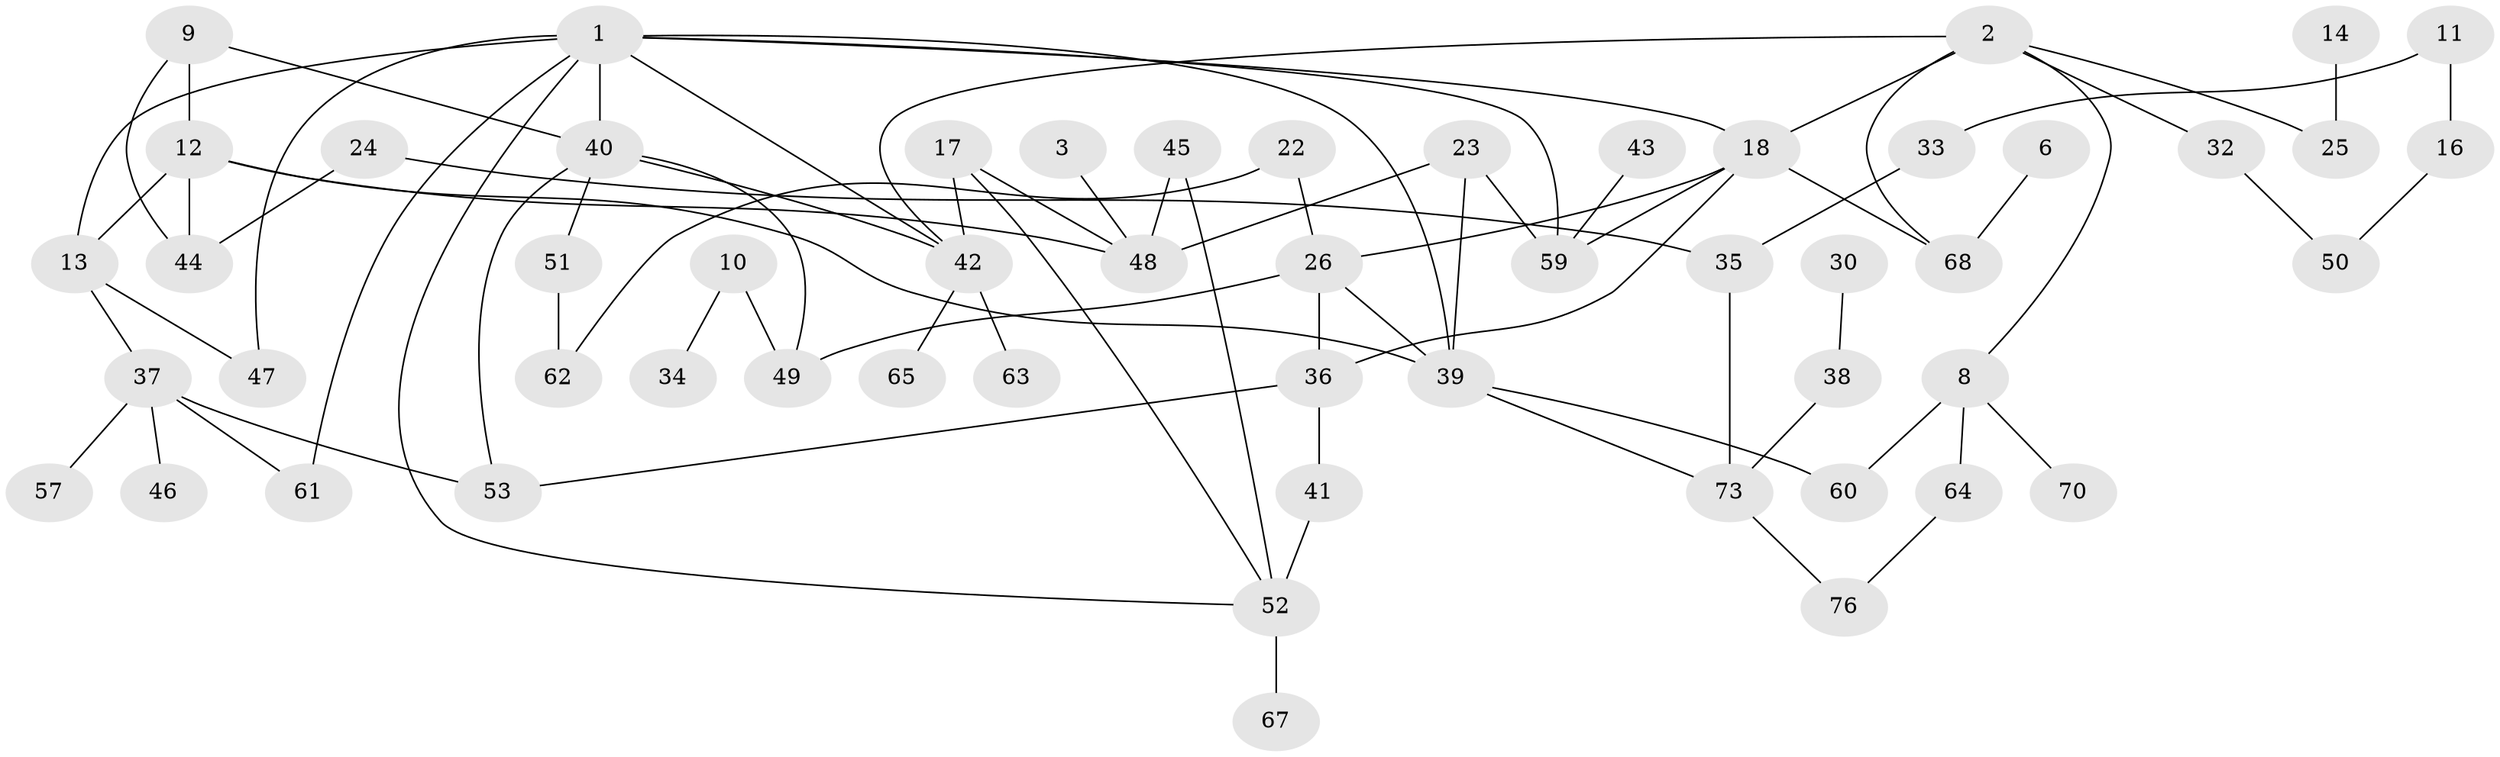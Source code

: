 // original degree distribution, {2: 0.2698412698412698, 4: 0.1349206349206349, 0: 0.15079365079365079, 3: 0.14285714285714285, 1: 0.25396825396825395, 6: 0.031746031746031744, 5: 0.007936507936507936, 7: 0.007936507936507936}
// Generated by graph-tools (version 1.1) at 2025/48/03/04/25 22:48:09]
// undirected, 55 vertices, 79 edges
graph export_dot {
  node [color=gray90,style=filled];
  1;
  2;
  3;
  6;
  8;
  9;
  10;
  11;
  12;
  13;
  14;
  16;
  17;
  18;
  22;
  23;
  24;
  25;
  26;
  30;
  32;
  33;
  34;
  35;
  36;
  37;
  38;
  39;
  40;
  41;
  42;
  43;
  44;
  45;
  46;
  47;
  48;
  49;
  50;
  51;
  52;
  53;
  57;
  59;
  60;
  61;
  62;
  63;
  64;
  65;
  67;
  68;
  70;
  73;
  76;
  1 -- 13 [weight=1.0];
  1 -- 18 [weight=1.0];
  1 -- 39 [weight=1.0];
  1 -- 40 [weight=1.0];
  1 -- 42 [weight=1.0];
  1 -- 47 [weight=1.0];
  1 -- 52 [weight=1.0];
  1 -- 59 [weight=1.0];
  1 -- 61 [weight=1.0];
  2 -- 8 [weight=1.0];
  2 -- 18 [weight=1.0];
  2 -- 25 [weight=1.0];
  2 -- 32 [weight=1.0];
  2 -- 42 [weight=1.0];
  2 -- 68 [weight=1.0];
  3 -- 48 [weight=1.0];
  6 -- 68 [weight=1.0];
  8 -- 60 [weight=1.0];
  8 -- 64 [weight=1.0];
  8 -- 70 [weight=1.0];
  9 -- 12 [weight=1.0];
  9 -- 40 [weight=1.0];
  9 -- 44 [weight=1.0];
  10 -- 34 [weight=1.0];
  10 -- 49 [weight=1.0];
  11 -- 16 [weight=1.0];
  11 -- 33 [weight=1.0];
  12 -- 13 [weight=1.0];
  12 -- 39 [weight=1.0];
  12 -- 44 [weight=1.0];
  12 -- 48 [weight=1.0];
  13 -- 37 [weight=1.0];
  13 -- 47 [weight=1.0];
  14 -- 25 [weight=1.0];
  16 -- 50 [weight=1.0];
  17 -- 42 [weight=1.0];
  17 -- 48 [weight=1.0];
  17 -- 52 [weight=1.0];
  18 -- 26 [weight=1.0];
  18 -- 36 [weight=1.0];
  18 -- 59 [weight=1.0];
  18 -- 68 [weight=1.0];
  22 -- 26 [weight=1.0];
  22 -- 62 [weight=1.0];
  23 -- 39 [weight=1.0];
  23 -- 48 [weight=1.0];
  23 -- 59 [weight=1.0];
  24 -- 35 [weight=1.0];
  24 -- 44 [weight=1.0];
  26 -- 36 [weight=1.0];
  26 -- 39 [weight=1.0];
  26 -- 49 [weight=1.0];
  30 -- 38 [weight=1.0];
  32 -- 50 [weight=1.0];
  33 -- 35 [weight=1.0];
  35 -- 73 [weight=1.0];
  36 -- 41 [weight=1.0];
  36 -- 53 [weight=1.0];
  37 -- 46 [weight=1.0];
  37 -- 53 [weight=1.0];
  37 -- 57 [weight=1.0];
  37 -- 61 [weight=1.0];
  38 -- 73 [weight=1.0];
  39 -- 60 [weight=1.0];
  39 -- 73 [weight=1.0];
  40 -- 42 [weight=1.0];
  40 -- 49 [weight=1.0];
  40 -- 51 [weight=1.0];
  40 -- 53 [weight=1.0];
  41 -- 52 [weight=3.0];
  42 -- 63 [weight=1.0];
  42 -- 65 [weight=1.0];
  43 -- 59 [weight=1.0];
  45 -- 48 [weight=1.0];
  45 -- 52 [weight=1.0];
  51 -- 62 [weight=1.0];
  52 -- 67 [weight=1.0];
  64 -- 76 [weight=1.0];
  73 -- 76 [weight=1.0];
}
